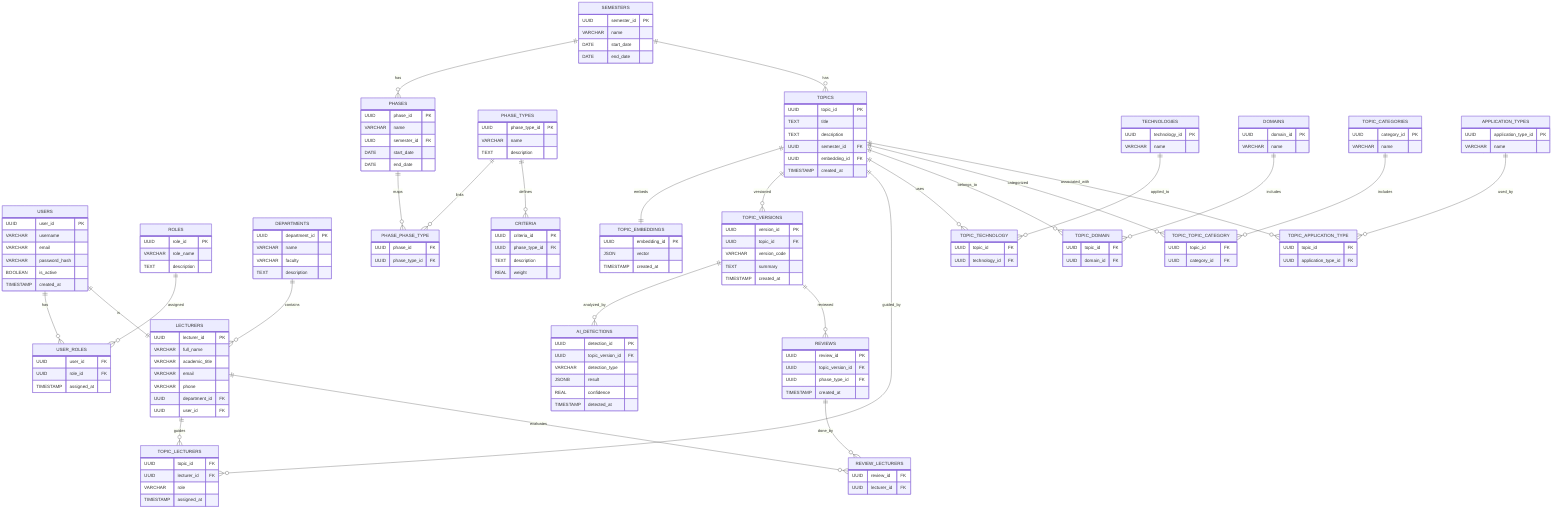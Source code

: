 erDiagram

    USERS {
        UUID user_id PK
        VARCHAR username
        VARCHAR email
        VARCHAR password_hash
        BOOLEAN is_active
        TIMESTAMP created_at
    }

    ROLES {
        UUID role_id PK
        VARCHAR role_name
        TEXT description
    }

    USER_ROLES {
        UUID user_id FK
        UUID role_id FK
        TIMESTAMP assigned_at
    }

    DEPARTMENTS {
        UUID department_id PK
        VARCHAR name
        VARCHAR faculty
        TEXT description
    }

    LECTURERS {
        UUID lecturer_id PK
        VARCHAR full_name
        VARCHAR academic_title
        VARCHAR email
        VARCHAR phone
        UUID department_id FK
        UUID user_id FK
    }

    SEMESTERS {
        UUID semester_id PK
        VARCHAR name
        DATE start_date
        DATE end_date
    }

    PHASES {
        UUID phase_id PK
        VARCHAR name
        UUID semester_id FK
        DATE start_date
        DATE end_date
    }

    PHASE_TYPES {
        UUID phase_type_id PK
        VARCHAR name
        TEXT description
    }

    PHASE_PHASE_TYPE {
        UUID phase_id FK
        UUID phase_type_id FK
    }

    CRITERIA {
        UUID criteria_id PK
        UUID phase_type_id FK
        TEXT description
        REAL weight
    }

    TOPIC_EMBEDDINGS {
        UUID embedding_id PK
        JSON vector
        TIMESTAMP created_at
    }

    TOPICS {
        UUID topic_id PK
        TEXT title
        TEXT description
        UUID semester_id FK
        UUID embedding_id FK
        TIMESTAMP created_at
    }

    TOPIC_VERSIONS {
        UUID version_id PK
        UUID topic_id FK
        VARCHAR version_code
        TEXT summary
        TIMESTAMP created_at
    }

    AI_DETECTIONS {
        UUID detection_id PK
        UUID topic_version_id FK
        VARCHAR detection_type
        JSONB result
        REAL confidence
        TIMESTAMP detected_at
    }

    TOPIC_LECTURERS {
        UUID topic_id FK
        UUID lecturer_id FK
        VARCHAR role
        TIMESTAMP assigned_at
    }

    REVIEWS {
        UUID review_id PK
        UUID topic_version_id FK
        UUID phase_type_id FK
        TIMESTAMP created_at
    }

    REVIEW_LECTURERS {
        UUID review_id FK
        UUID lecturer_id FK
    }

    TECHNOLOGIES {
        UUID technology_id PK
        VARCHAR name
    }

    TOPIC_TECHNOLOGY {
        UUID topic_id FK
        UUID technology_id FK
    }

    DOMAINS {
        UUID domain_id PK
        VARCHAR name
    }

    TOPIC_DOMAIN {
        UUID topic_id FK
        UUID domain_id FK
    }

    TOPIC_CATEGORIES {
        UUID category_id PK
        VARCHAR name
    }

    TOPIC_TOPIC_CATEGORY {
        UUID topic_id FK
        UUID category_id FK
    }

    APPLICATION_TYPES {
        UUID application_type_id PK
        VARCHAR name
    }

    TOPIC_APPLICATION_TYPE {
        UUID topic_id FK
        UUID application_type_id FK
    }

    %% ======================= RELATIONSHIPS =======================

    USERS ||--o{ USER_ROLES : has
    ROLES ||--o{ USER_ROLES : assigned
    USERS ||--|| LECTURERS : "is"
    DEPARTMENTS ||--o{ LECTURERS : contains

    SEMESTERS ||--o{ PHASES : has
    SEMESTERS ||--o{ TOPICS : has
    PHASES ||--o{ PHASE_PHASE_TYPE : maps
    PHASE_TYPES ||--o{ PHASE_PHASE_TYPE : links
    PHASE_TYPES ||--o{ CRITERIA : defines

    TOPICS ||--|| TOPIC_EMBEDDINGS : embeds
    TOPICS ||--o{ TOPIC_VERSIONS : versioned
    TOPIC_VERSIONS ||--o{ AI_DETECTIONS : analyzed_by

    TOPICS ||--o{ TOPIC_LECTURERS : guided_by
    LECTURERS ||--o{ TOPIC_LECTURERS : guides

    TOPIC_VERSIONS ||--o{ REVIEWS : reviewed
    REVIEWS ||--o{ REVIEW_LECTURERS : done_by
    LECTURERS ||--o{ REVIEW_LECTURERS : evaluates

    TOPICS ||--o{ TOPIC_TECHNOLOGY : uses
    TECHNOLOGIES ||--o{ TOPIC_TECHNOLOGY : applied_to

    TOPICS ||--o{ TOPIC_DOMAIN : belongs_to
    DOMAINS ||--o{ TOPIC_DOMAIN : includes

    TOPICS ||--o{ TOPIC_TOPIC_CATEGORY : categorized
    TOPIC_CATEGORIES ||--o{ TOPIC_TOPIC_CATEGORY : includes

    TOPICS ||--o{ TOPIC_APPLICATION_TYPE : associated_with
    APPLICATION_TYPES ||--o{ TOPIC_APPLICATION_TYPE : used_by
